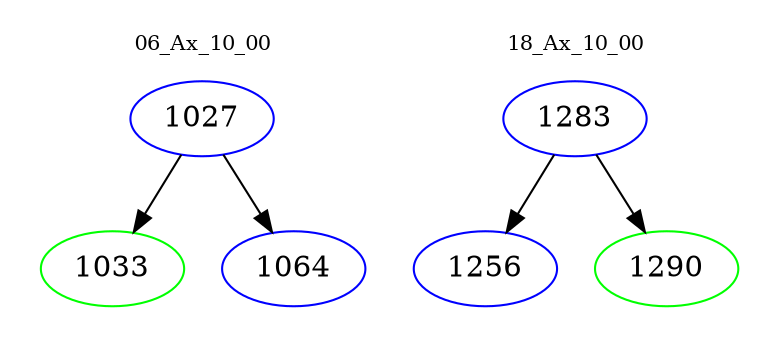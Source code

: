 digraph{
subgraph cluster_0 {
color = white
label = "06_Ax_10_00";
fontsize=10;
T0_1027 [label="1027", color="blue"]
T0_1027 -> T0_1033 [color="black"]
T0_1033 [label="1033", color="green"]
T0_1027 -> T0_1064 [color="black"]
T0_1064 [label="1064", color="blue"]
}
subgraph cluster_1 {
color = white
label = "18_Ax_10_00";
fontsize=10;
T1_1283 [label="1283", color="blue"]
T1_1283 -> T1_1256 [color="black"]
T1_1256 [label="1256", color="blue"]
T1_1283 -> T1_1290 [color="black"]
T1_1290 [label="1290", color="green"]
}
}
